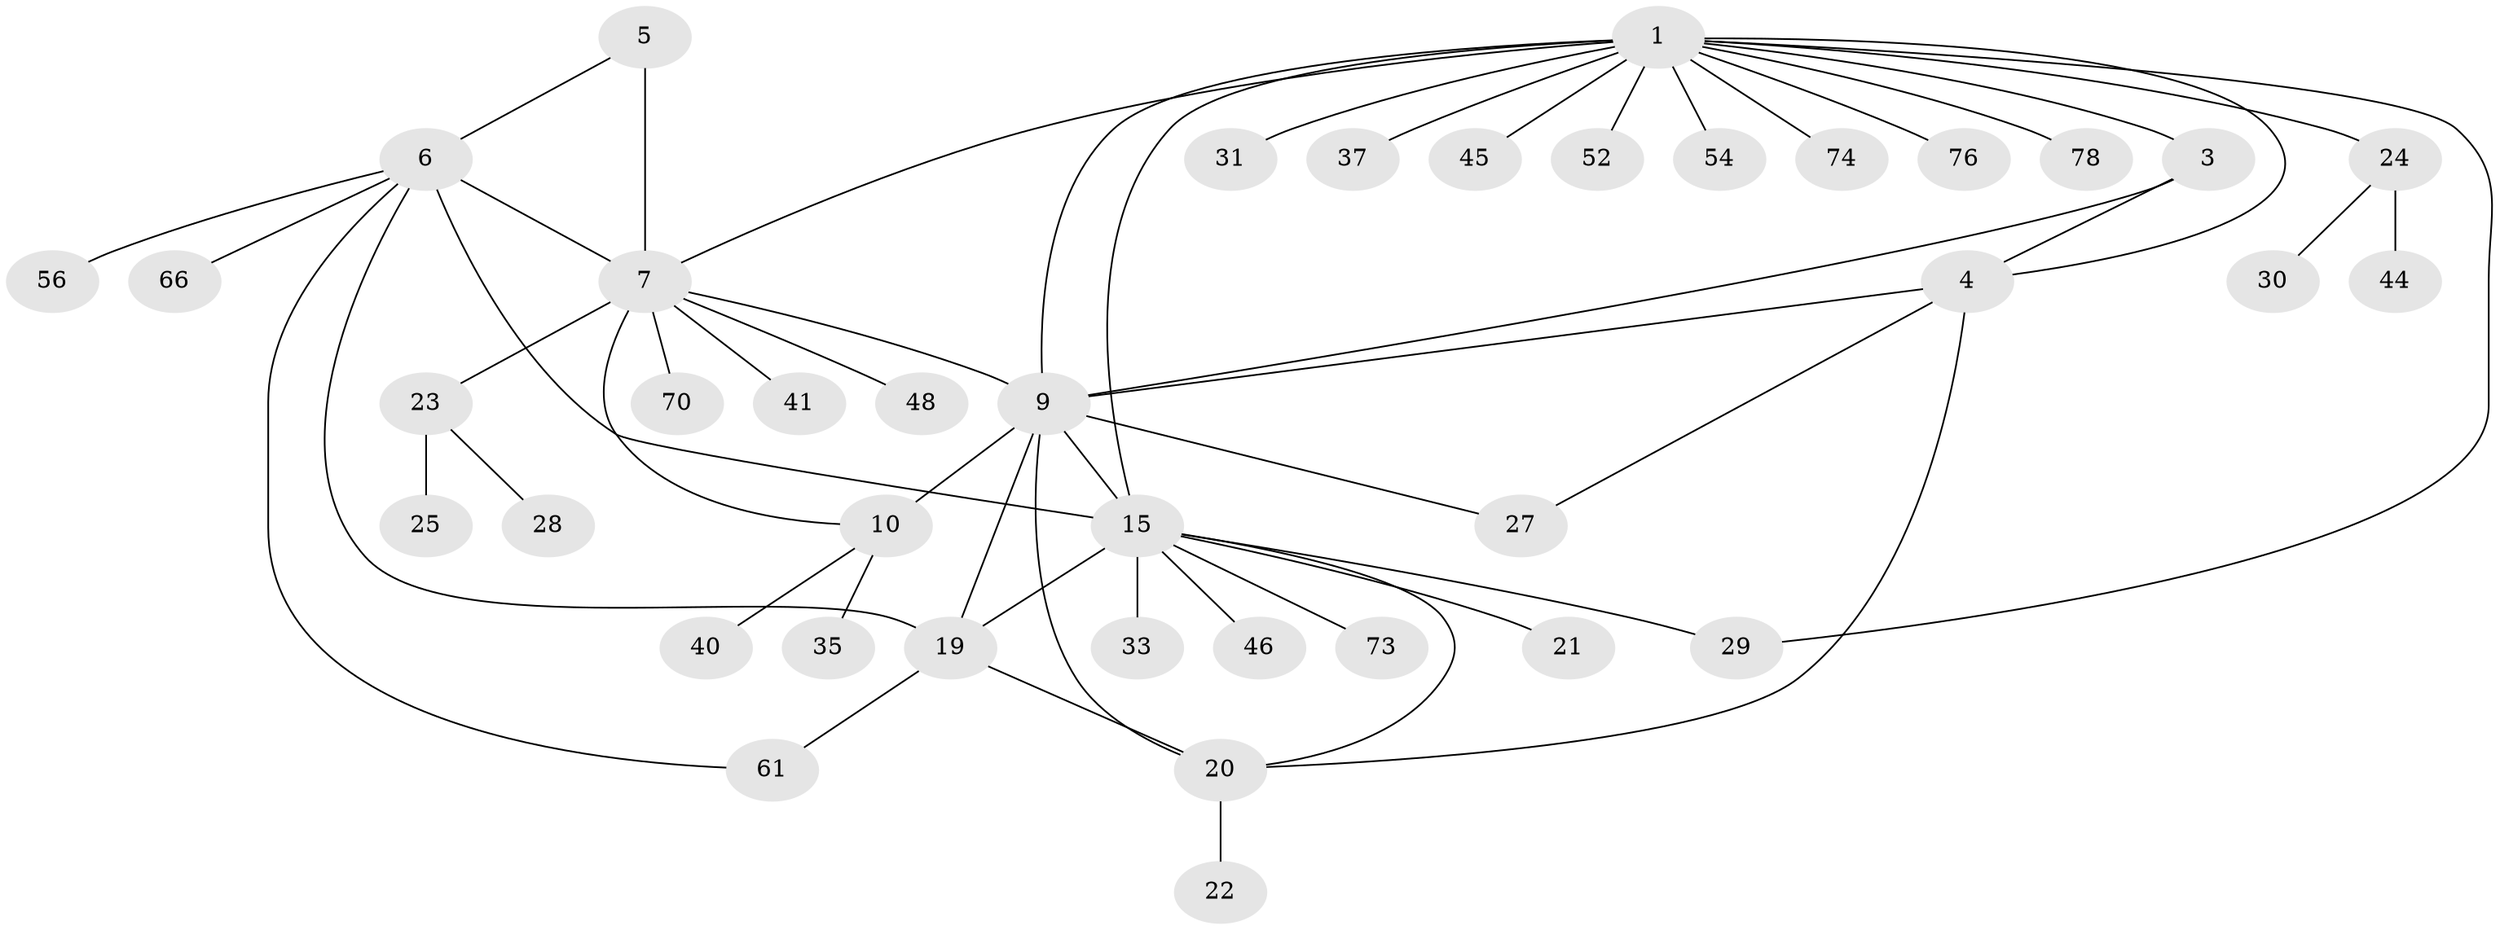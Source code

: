 // original degree distribution, {7: 0.0625, 6: 0.0375, 4: 0.05, 8: 0.0375, 5: 0.0375, 10: 0.025, 3: 0.025, 9: 0.0125, 1: 0.5375, 2: 0.175}
// Generated by graph-tools (version 1.1) at 2025/19/03/04/25 18:19:30]
// undirected, 40 vertices, 55 edges
graph export_dot {
graph [start="1"]
  node [color=gray90,style=filled];
  1 [super="+2"];
  3;
  4 [super="+39"];
  5 [super="+51"];
  6;
  7 [super="+8+64+55"];
  9 [super="+18+12"];
  10 [super="+11+62+42"];
  15 [super="+16"];
  19;
  20;
  21;
  22;
  23 [super="+36"];
  24 [super="+53+67+68+32"];
  25;
  27;
  28;
  29;
  30;
  31;
  33;
  35;
  37;
  40;
  41;
  44 [super="+47"];
  45 [super="+59"];
  46;
  48;
  52;
  54 [super="+58"];
  56;
  61;
  66;
  70;
  73;
  74;
  76;
  78;
  1 -- 3 [weight=2];
  1 -- 4 [weight=2];
  1 -- 24;
  1 -- 29;
  1 -- 74;
  1 -- 7;
  1 -- 37;
  1 -- 9;
  1 -- 76;
  1 -- 45;
  1 -- 78;
  1 -- 15 [weight=4];
  1 -- 52;
  1 -- 54;
  1 -- 31;
  3 -- 4;
  3 -- 9;
  4 -- 20;
  4 -- 9;
  4 -- 27;
  5 -- 6;
  5 -- 7 [weight=2];
  6 -- 7 [weight=2];
  6 -- 19;
  6 -- 56;
  6 -- 61;
  6 -- 66;
  6 -- 15;
  7 -- 70;
  7 -- 41;
  7 -- 10;
  7 -- 48;
  7 -- 23;
  7 -- 9;
  9 -- 10 [weight=4];
  9 -- 19;
  9 -- 20;
  9 -- 27;
  9 -- 15;
  10 -- 40;
  10 -- 35;
  15 -- 33;
  15 -- 73;
  15 -- 46;
  15 -- 19;
  15 -- 20;
  15 -- 21;
  15 -- 29;
  19 -- 20;
  19 -- 61;
  20 -- 22;
  23 -- 25;
  23 -- 28;
  24 -- 30;
  24 -- 44;
}
